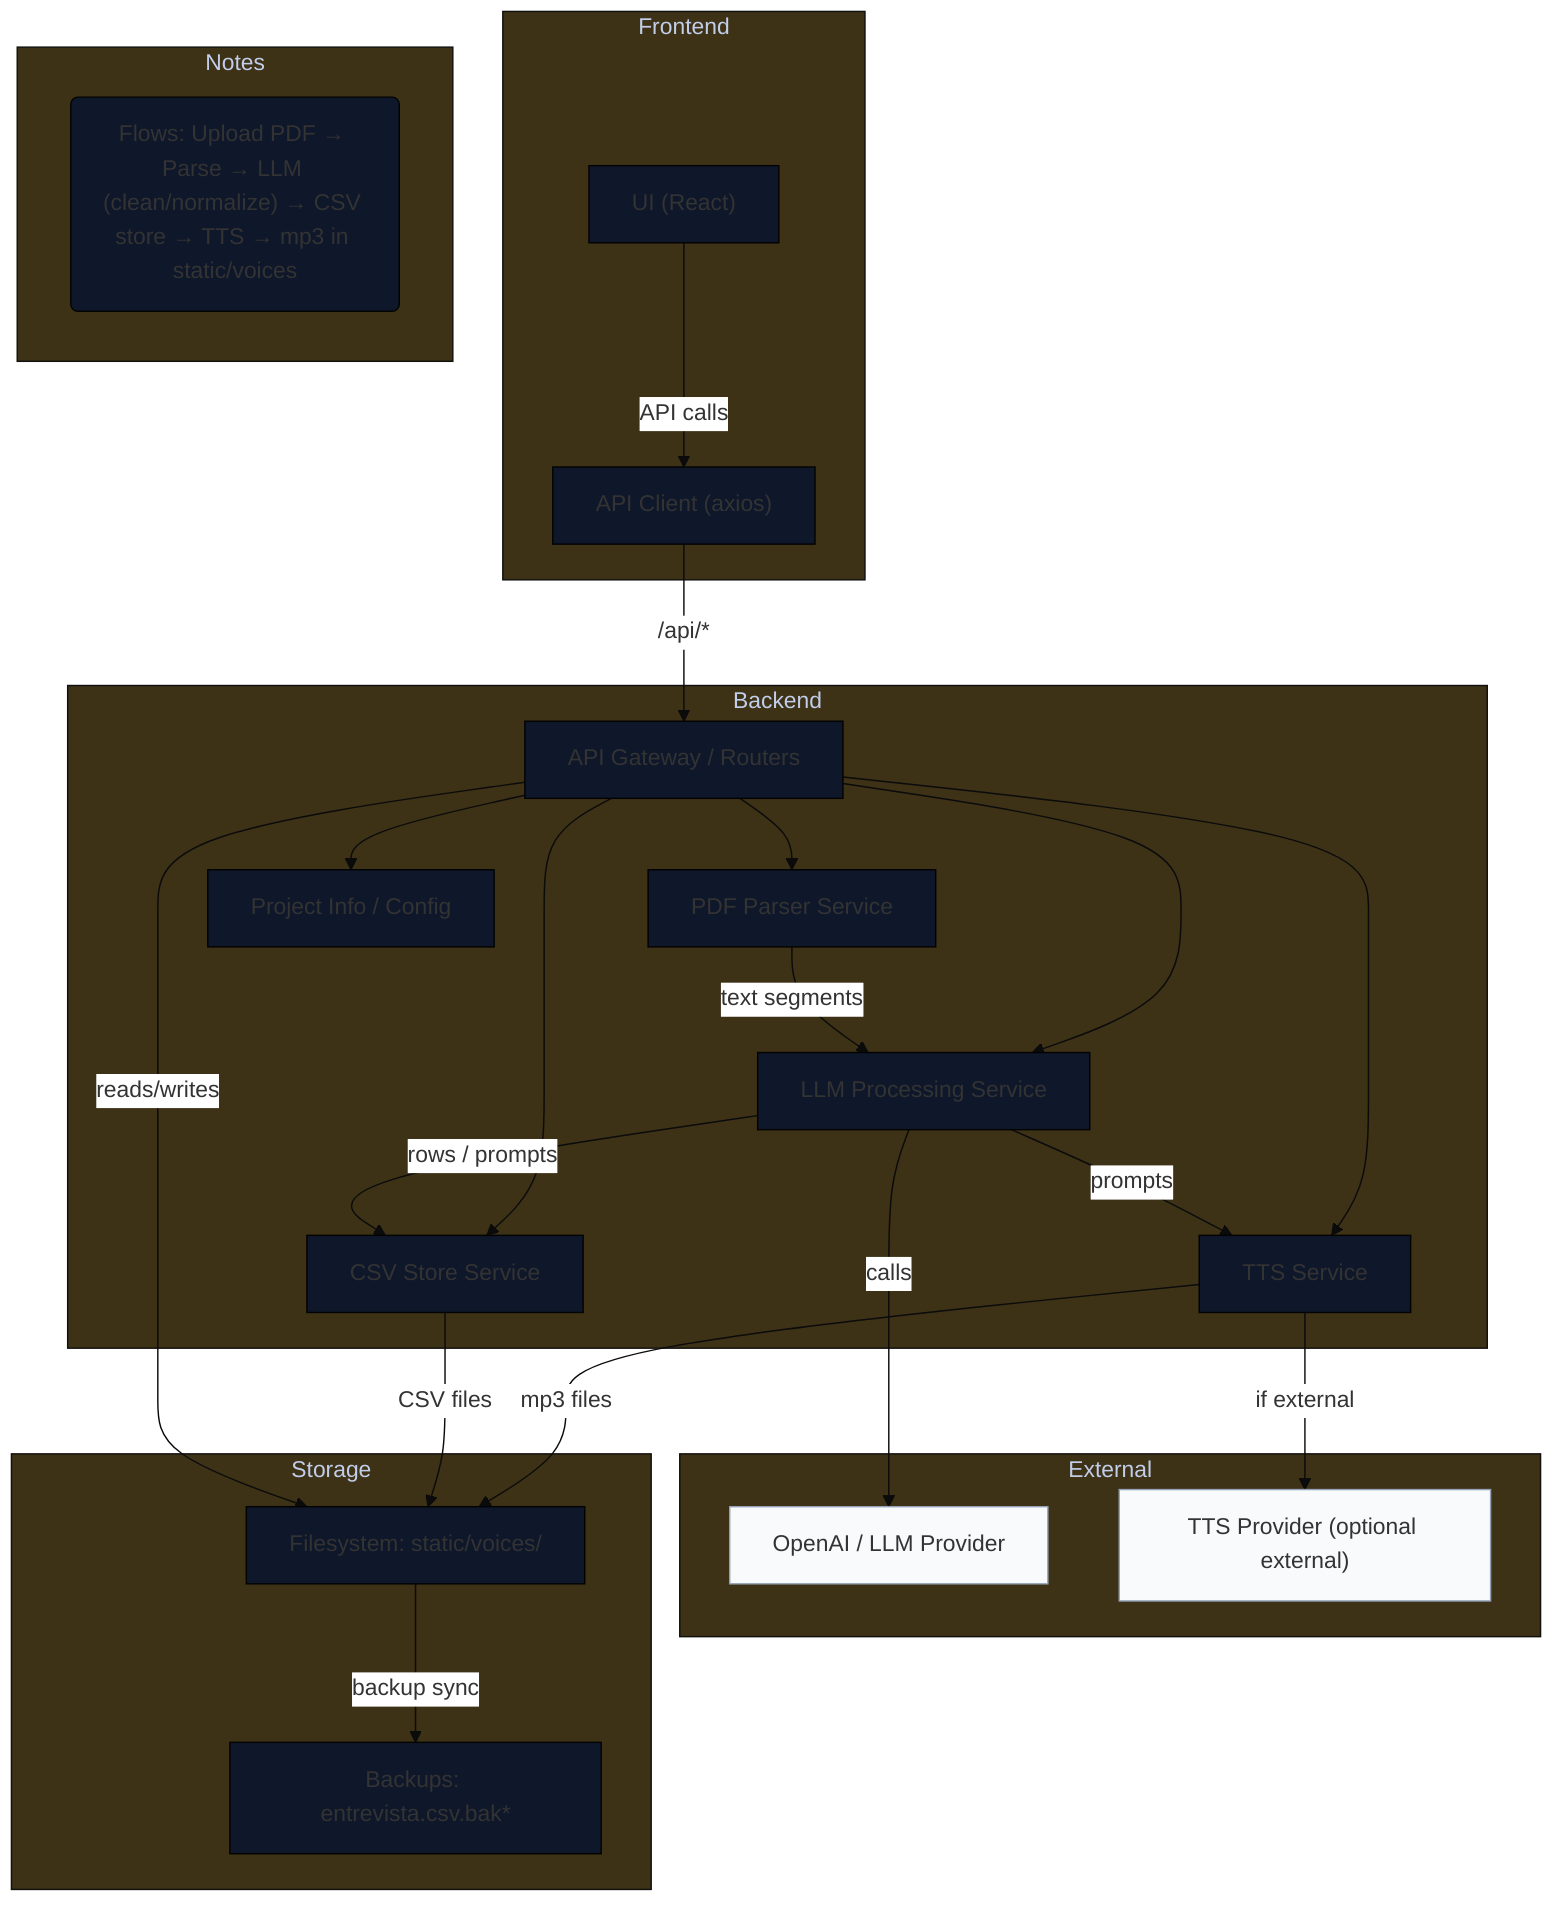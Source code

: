 %%{init: { 'theme': 'base', 'themeVariables': { 'primaryColor': '#0f172a', 'edgeLabelBackground':'#ffffff' }}}%%
flowchart TB
  subgraph FE["Frontend"]
    A["UI (React)"]
    A -->|API calls| B["API Client (axios)"]
  end

  subgraph BE["Backend"]
    C["API Gateway / Routers"]
    C --> D["PDF Parser Service"]
    C --> E["LLM Processing Service"]
    C --> F["TTS Service"]
    C --> G["CSV Store Service"]
    C --> H["Project Info / Config"]
  end

  subgraph EXT["External"]
    I["OpenAI / LLM Provider"]
    J["TTS Provider (optional external)"]
  end

  subgraph STORAGE["Storage"]
    K["Filesystem: static/voices/"]
    L["Backups: entrevista.csv.bak*"]
  end

  B -->|/api/*| C
  D -->|text segments| E
  E -->|rows / prompts| G
  E -->|prompts| F
  F -->|mp3 files| K
  G -->|CSV files| K
  E -->|calls| I
  F -->|if external| J
  C -->|reads/writes| K
  K -->|backup sync| L

  classDef external fill:#f8fafc,stroke:#94a3b8
  class I,J external

  %% Notes
  subgraph NOTES["Notes"]
    N1("Flows: Upload PDF → Parse → LLM (clean/normalize) → CSV store → TTS → mp3 in static/voices")
  end
